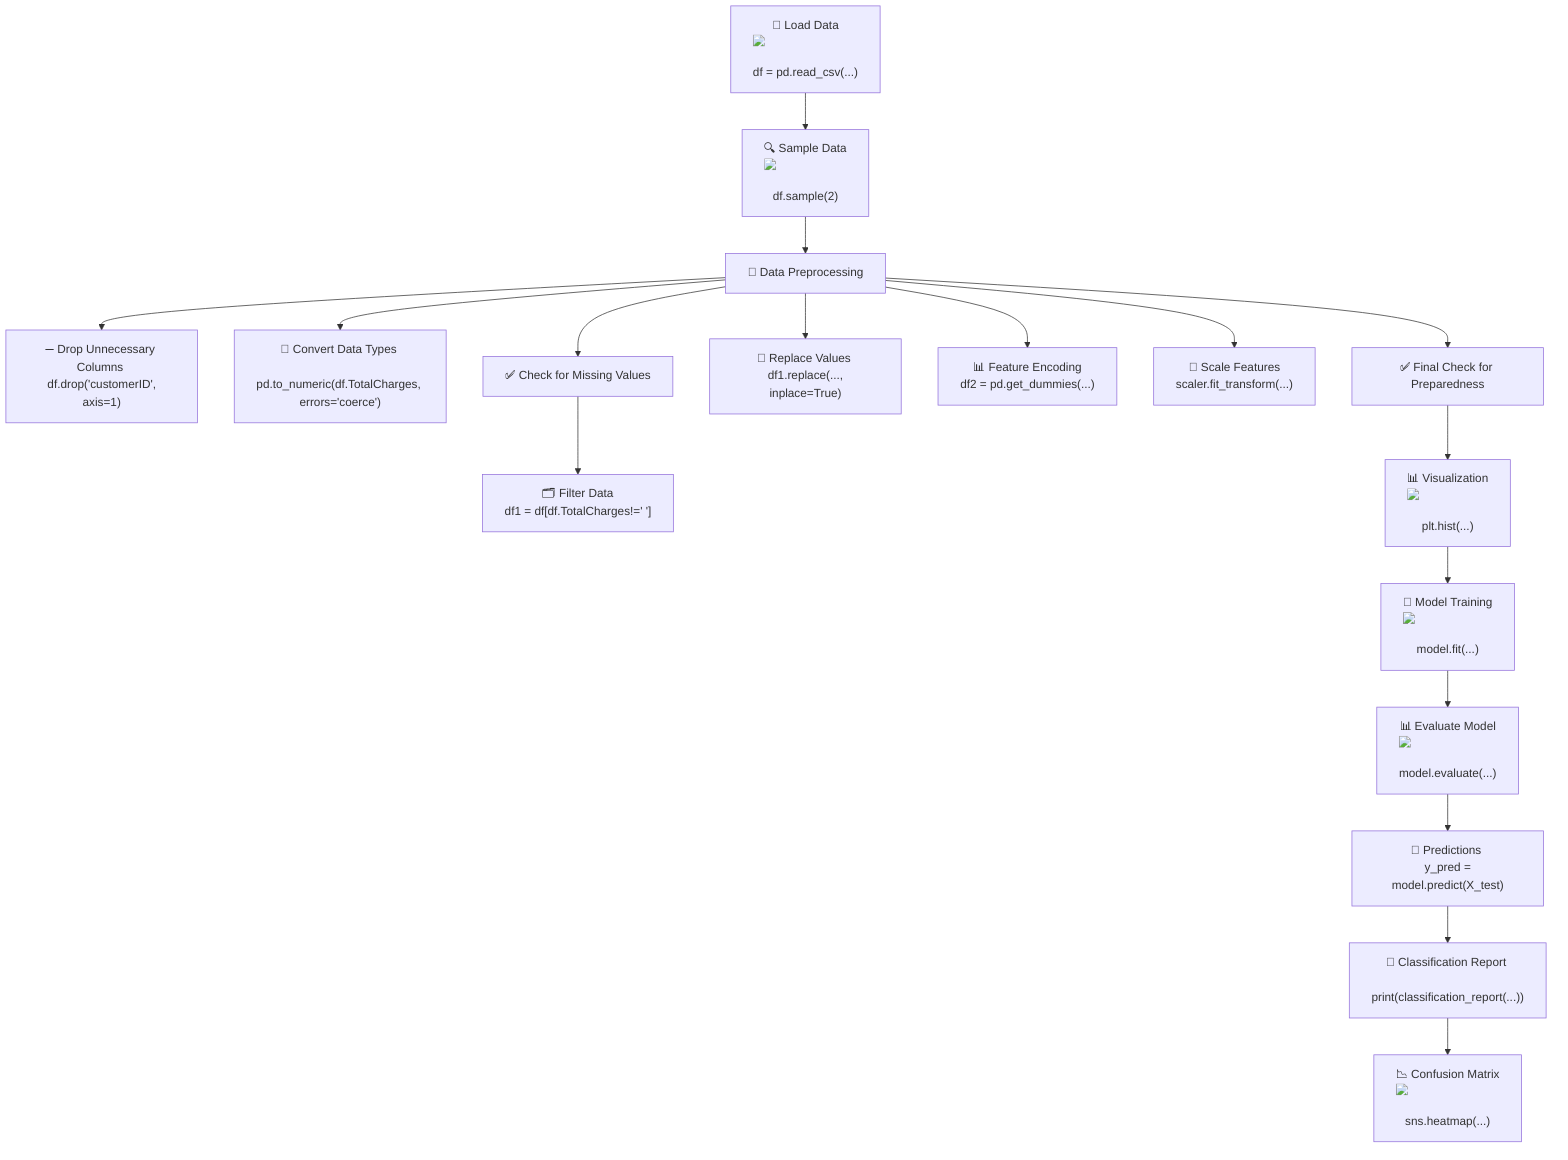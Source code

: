 graph TD
    A["📂 Load Data <img src='file.svg' /> <br/> df = pd.read_csv(...)"] --> B["🔍 Sample Data <img src='table.svg' /> <br/> df.sample(2)"]
    B --> C["🧹 Data Preprocessing"]
    C --> D["➖ Drop Unnecessary Columns <br/> df.drop('customerID', axis=1)"]
    C --> E["🔄 Convert Data Types <br/> pd.to_numeric(df.TotalCharges, errors='coerce')"]
    C --> F["✅ Check for Missing Values"]
    F --> G["🗂 Filter Data <br/> df1 = df[df.TotalCharges!=' ']"]
    C --> H["🔄 Replace Values <br/> df1.replace(..., inplace=True)"]
    C --> I["📊 Feature Encoding <br/> df2 = pd.get_dummies(...)"]
    C --> J["📏 Scale Features <br/> scaler.fit_transform(...)"]
    C --> K["✅ Final Check for Preparedness"]
    K --> L["📊 Visualization <img src='hist_template.svg' /> <br/> plt.hist(...)"]
    L --> M["🤖 Model Training <img src='brain.svg' /> <br/> model.fit(...)"]
    M --> N["📊 Evaluate Model <img src='barplot_template.svg' /> <br/> model.evaluate(...)"]
    N --> O["📝 Predictions <br/> y_pred = model.predict(X_test)"]
    O --> P["🧾 Classification Report <br/> print(classification_report(...))"]
    P --> Q["📉 Confusion Matrix <img src='barplot_template.svg' /> <br/> sns.heatmap(...)"]